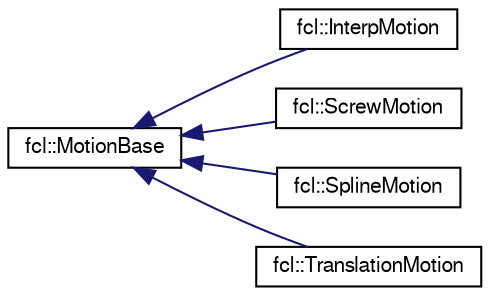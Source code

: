 digraph "Graphical Class Hierarchy"
{
  edge [fontname="FreeSans",fontsize="10",labelfontname="FreeSans",labelfontsize="10"];
  node [fontname="FreeSans",fontsize="10",shape=record];
  rankdir="LR";
  Node1 [label="fcl::MotionBase",height=0.2,width=0.4,color="black", fillcolor="white", style="filled",URL="$a00124.html"];
  Node1 -> Node2 [dir="back",color="midnightblue",fontsize="10",style="solid",fontname="FreeSans"];
  Node2 [label="fcl::InterpMotion",height=0.2,width=0.4,color="black", fillcolor="white", style="filled",URL="$a00069.html",tooltip="Linear interpolation motion Each Motion is assumed to have constant linear velocity and angular veloc..."];
  Node1 -> Node3 [dir="back",color="midnightblue",fontsize="10",style="solid",fontname="FreeSans"];
  Node3 [label="fcl::ScrewMotion",height=0.2,width=0.4,color="black", fillcolor="white", style="filled",URL="$a00172.html"];
  Node1 -> Node4 [dir="back",color="midnightblue",fontsize="10",style="solid",fontname="FreeSans"];
  Node4 [label="fcl::SplineMotion",height=0.2,width=0.4,color="black", fillcolor="white", style="filled",URL="$a00201.html"];
  Node1 -> Node5 [dir="back",color="midnightblue",fontsize="10",style="solid",fontname="FreeSans"];
  Node5 [label="fcl::TranslationMotion",height=0.2,width=0.4,color="black", fillcolor="white", style="filled",URL="$a00213.html"];
}
